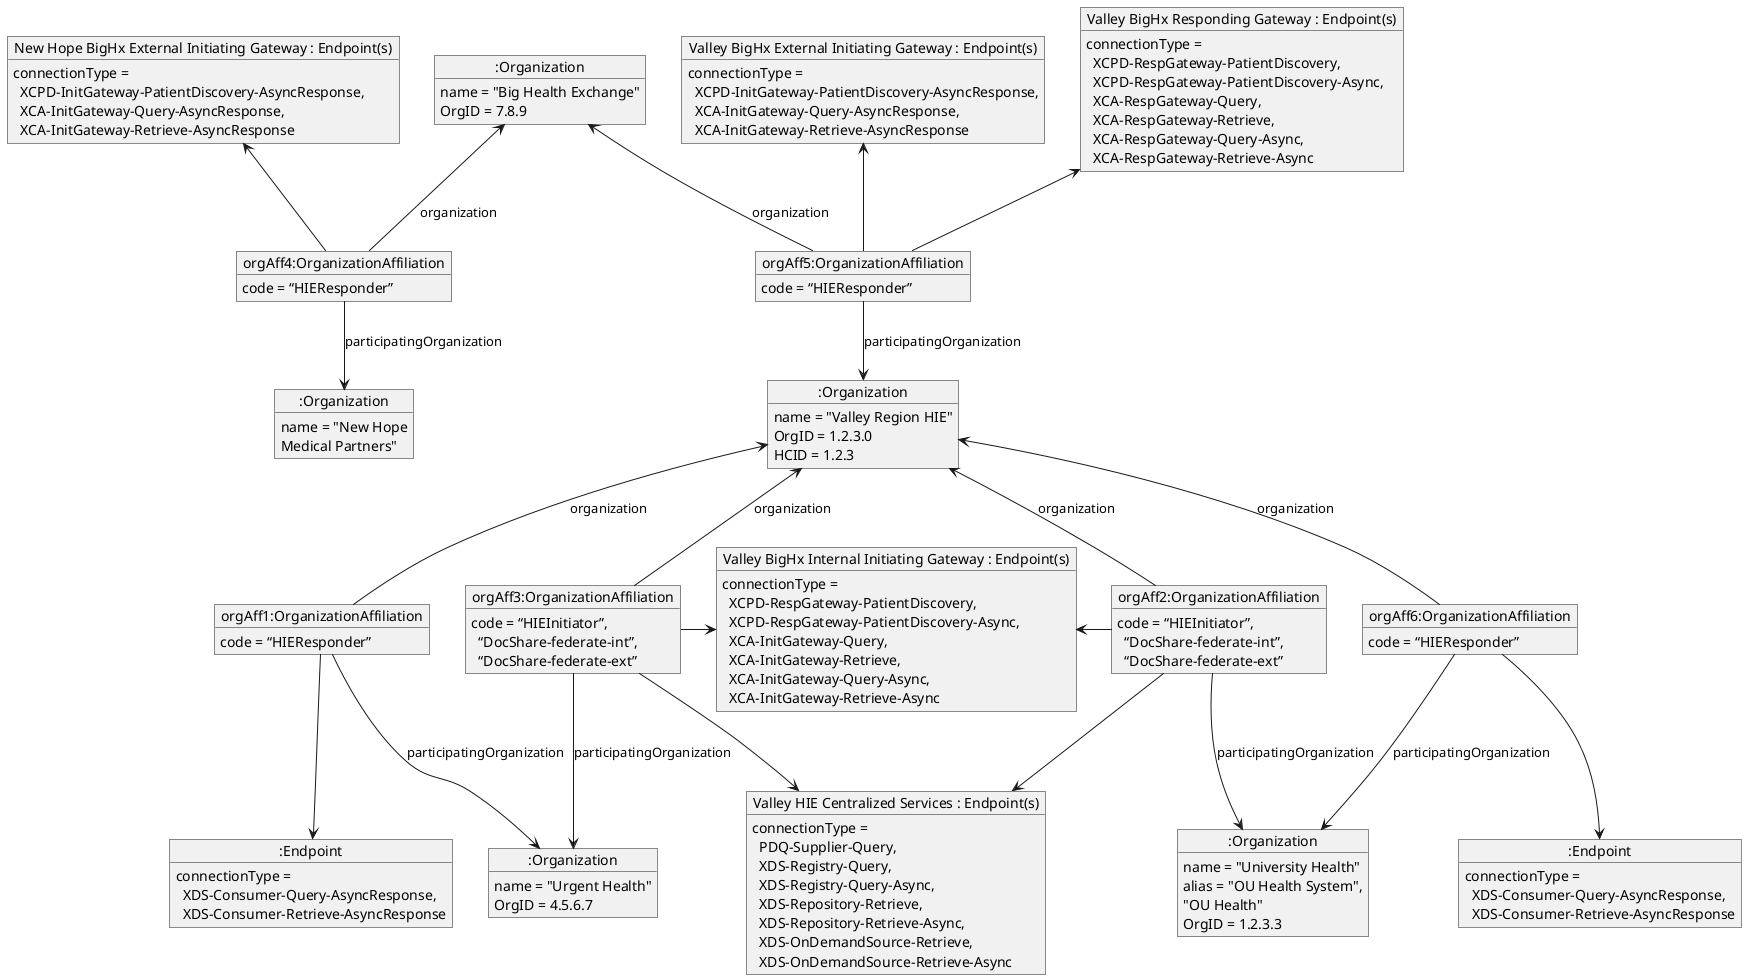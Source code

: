 @startuml
hide footbox

object ":Organization" as nhie
nhie : name = "Big Health Exchange"
nhie : OrgID = 7.8.9

object ":Organization" as Partners
Partners : name = "New Hope\nMedical Partners"

object "New Hope BigHx External Initiating Gateway : Endpoint(s)" as ig1
ig1 : connectionType =\n  XCPD-InitGateway-PatientDiscovery-AsyncResponse,\n  XCA-InitGateway-Query-AsyncResponse,\n  XCA-InitGateway-Retrieve-AsyncResponse

object "orgAff4:OrganizationAffiliation" as OrgAff4
OrgAff4 : code = “HIEResponder”
OrgAff4 --> Partners : participatingOrganization
nhie <-- OrgAff4 : organization
ig1 <-- OrgAff4

object ":Organization" as hie
hie : name = "Valley Region HIE"
hie : OrgID = 1.2.3.0
hie : HCID = 1.2.3

object "orgAff5:OrganizationAffiliation" as OrgAff5
OrgAff5 : code = “HIEResponder”
OrgAff5 --> hie : participatingOrganization
nhie <-- OrgAff5 : organization

object "Valley BigHx Responding Gateway : Endpoint(s)" as rg1
rg1 : connectionType = \n  XCPD-RespGateway-PatientDiscovery,\n  XCPD-RespGateway-PatientDiscovery-Async,\n  XCA-RespGateway-Query,\n  XCA-RespGateway-Retrieve,\n  XCA-RespGateway-Query-Async,\n  XCA-RespGateway-Retrieve-Async
rg1 <-- OrgAff5

object "Valley BigHx External Initiating Gateway : Endpoint(s)" as ig2
ig2 : connectionType =\n  XCPD-InitGateway-PatientDiscovery-AsyncResponse,\n  XCA-InitGateway-Query-AsyncResponse,\n  XCA-InitGateway-Retrieve-AsyncResponse
ig2 <-- OrgAff5

object "Valley BigHx Internal Initiating Gateway : Endpoint(s)" as ig3
ig3 : connectionType = \n  XCPD-RespGateway-PatientDiscovery,\n  XCPD-RespGateway-PatientDiscovery-Async,\n  XCA-InitGateway-Query,\n  XCA-InitGateway-Retrieve,\n  XCA-InitGateway-Query-Async,\n  XCA-InitGateway-Retrieve-Async

object "Valley HIE Centralized Services : Endpoint(s)" as hieEndpoints
hieEndpoints : connectionType = \n  PDQ-Supplier-Query,\n  XDS-Registry-Query,\n  XDS-Registry-Query-Async,\n  XDS-Repository-Retrieve,\n  XDS-Repository-Retrieve-Async,\n  XDS-OnDemandSource-Retrieve,\n  XDS-OnDemandSource-Retrieve-Async

object ":Organization" as OU
OU : name = "University Health"
OU : alias = "OU Health System",\n"OU Health"
OU : OrgID = 1.2.3.3

object ":Organization" as Urgent
Urgent : name = "Urgent Health"
Urgent : OrgID = 4.5.6.7

object "orgAff1:OrganizationAffiliation" as OrgAff1
OrgAff1 : code = “HIEResponder”
OrgAff1 --> Urgent : participatingOrganization
hie <-- OrgAff1 : organization

object "orgAff2:OrganizationAffiliation" as OrgAff2
OrgAff2 : code = “HIEInitiator”,\n  “DocShare-federate-int”,\n  “DocShare-federate-ext”
OrgAff2 --> OU : participatingOrganization
hie <-- OrgAff2 : organization
ig3 <- OrgAff2
OrgAff2 -> hieEndpoints

object "orgAff3:OrganizationAffiliation" as OrgAff3
OrgAff3 : code = “HIEInitiator”,\n  “DocShare-federate-int”,\n  “DocShare-federate-ext”
OrgAff3 --> Urgent : participatingOrganization
hie <-- OrgAff3 : organization
OrgAff3 -> ig3
OrgAff3 -> hieEndpoints

object "orgAff6:OrganizationAffiliation" as OrgAff6
OrgAff6 : code = “HIEResponder”
OrgAff6 --> OU : participatingOrganization
hie <-- OrgAff6 : organization

ig3 -[hidden]- hieEndpoints
OrgAff1 -[hidden] OrgAff3

object ":Endpoint" as con2
con2 : connectionType = \n  XDS-Consumer-Query-AsyncResponse,\n  XDS-Consumer-Retrieve-AsyncResponse
OrgAff6 --> con2

object ":Endpoint" as con3
con3 : connectionType = \n  XDS-Consumer-Query-AsyncResponse,\n  XDS-Consumer-Retrieve-AsyncResponse
OrgAff1 --> con3

@enduml